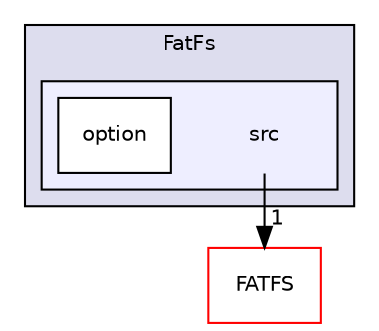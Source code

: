 digraph "/home/runner/work/SDcardBootloader/SDcardBootloader/bootloader/Middlewares/Third_Party/FatFs/src" {
  compound=true
  node [ fontsize="10", fontname="Helvetica"];
  edge [ labelfontsize="10", labelfontname="Helvetica"];
  subgraph clusterdir_9098ac271282d6be976eb2584a04771f {
    graph [ bgcolor="#ddddee", pencolor="black", label="FatFs" fontname="Helvetica", fontsize="10", URL="dir_9098ac271282d6be976eb2584a04771f.html"]
  subgraph clusterdir_44e20efd7e13a0696bd189d74f14511c {
    graph [ bgcolor="#eeeeff", pencolor="black", label="" URL="dir_44e20efd7e13a0696bd189d74f14511c.html"];
    dir_44e20efd7e13a0696bd189d74f14511c [shape=plaintext label="src"];
  dir_2b7fa1bce9298a9b7bceed7241175555 [shape=box label="option" fillcolor="white" style="filled" URL="dir_2b7fa1bce9298a9b7bceed7241175555.html"];
  }
  }
  dir_ca60b63f767f5225bc4631228c3dc823 [shape=box label="FATFS" fillcolor="white" style="filled" color="red" URL="dir_ca60b63f767f5225bc4631228c3dc823.html"];
  dir_44e20efd7e13a0696bd189d74f14511c->dir_ca60b63f767f5225bc4631228c3dc823 [headlabel="1", labeldistance=1.5 headhref="dir_000035_000029.html"];
}
